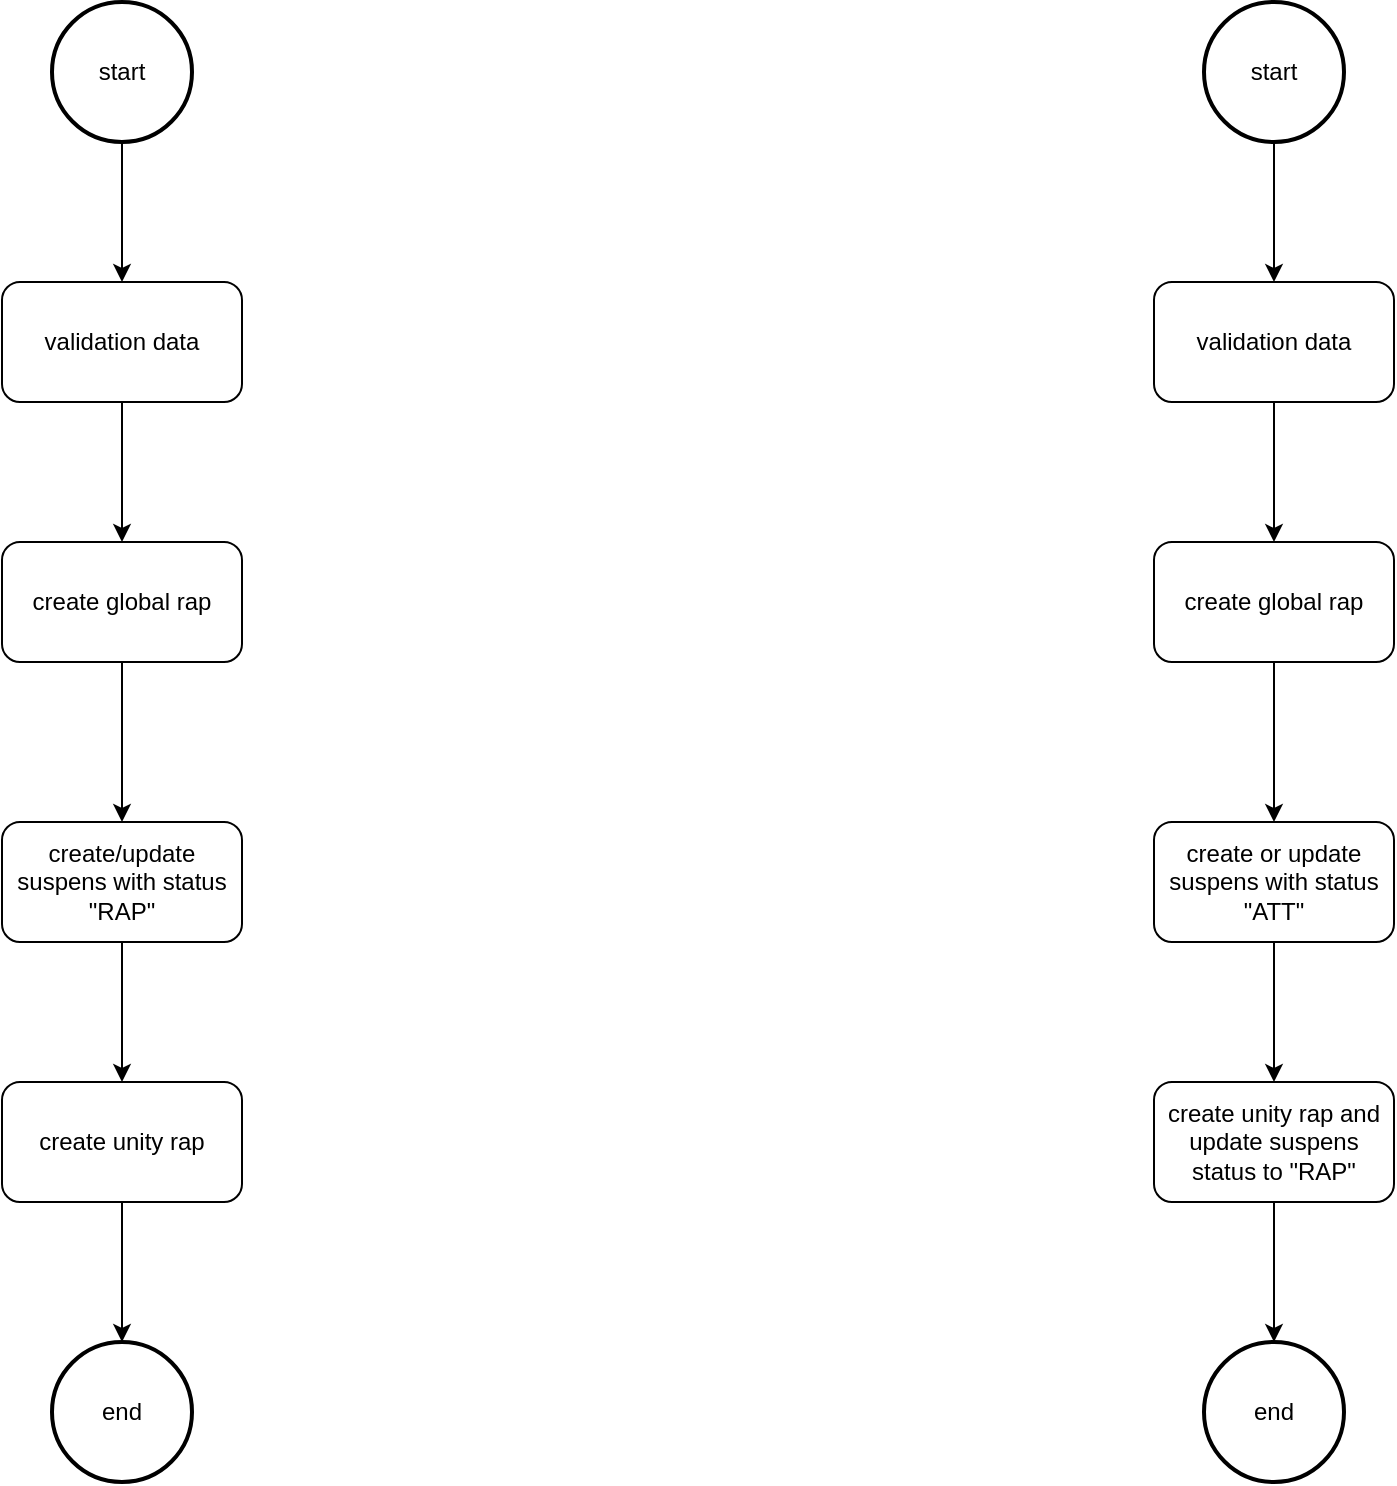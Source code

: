 <mxfile version="14.7.6" type="github">
  <diagram id="CeuNqHNBXfaNcoWhmxNZ" name="Page-1">
    <mxGraphModel dx="2708" dy="896" grid="1" gridSize="10" guides="1" tooltips="1" connect="1" arrows="1" fold="1" page="1" pageScale="1" pageWidth="1169" pageHeight="827" math="0" shadow="0">
      <root>
        <mxCell id="0" />
        <mxCell id="1" parent="0" />
        <mxCell id="YVEur4traXvJz6K6Ptun-1" value="start" style="strokeWidth=2;html=1;shape=mxgraph.flowchart.start_2;whiteSpace=wrap;" vertex="1" parent="1">
          <mxGeometry x="289" y="20" width="70" height="70" as="geometry" />
        </mxCell>
        <mxCell id="YVEur4traXvJz6K6Ptun-2" value="end" style="strokeWidth=2;html=1;shape=mxgraph.flowchart.start_2;whiteSpace=wrap;" vertex="1" parent="1">
          <mxGeometry x="289" y="690" width="70" height="70" as="geometry" />
        </mxCell>
        <mxCell id="YVEur4traXvJz6K6Ptun-3" value="create global rap" style="rounded=1;whiteSpace=wrap;html=1;" vertex="1" parent="1">
          <mxGeometry x="264" y="290" width="120" height="60" as="geometry" />
        </mxCell>
        <mxCell id="YVEur4traXvJz6K6Ptun-4" value="validation data" style="rounded=1;whiteSpace=wrap;html=1;" vertex="1" parent="1">
          <mxGeometry x="264" y="160" width="120" height="60" as="geometry" />
        </mxCell>
        <mxCell id="YVEur4traXvJz6K6Ptun-5" value="create/update suspens with status &quot;RAP&quot;" style="rounded=1;whiteSpace=wrap;html=1;" vertex="1" parent="1">
          <mxGeometry x="264" y="430" width="120" height="60" as="geometry" />
        </mxCell>
        <mxCell id="YVEur4traXvJz6K6Ptun-6" value="create unity rap" style="rounded=1;whiteSpace=wrap;html=1;" vertex="1" parent="1">
          <mxGeometry x="264" y="560" width="120" height="60" as="geometry" />
        </mxCell>
        <mxCell id="YVEur4traXvJz6K6Ptun-7" value="" style="endArrow=classic;html=1;exitX=0.5;exitY=1;exitDx=0;exitDy=0;exitPerimeter=0;" edge="1" parent="1" source="YVEur4traXvJz6K6Ptun-1" target="YVEur4traXvJz6K6Ptun-4">
          <mxGeometry width="50" height="50" relative="1" as="geometry">
            <mxPoint x="689" y="430" as="sourcePoint" />
            <mxPoint x="739" y="380" as="targetPoint" />
          </mxGeometry>
        </mxCell>
        <mxCell id="YVEur4traXvJz6K6Ptun-8" value="" style="endArrow=classic;html=1;exitX=0.5;exitY=1;exitDx=0;exitDy=0;" edge="1" parent="1" source="YVEur4traXvJz6K6Ptun-4" target="YVEur4traXvJz6K6Ptun-3">
          <mxGeometry width="50" height="50" relative="1" as="geometry">
            <mxPoint x="349" y="250" as="sourcePoint" />
            <mxPoint x="389" y="280" as="targetPoint" />
          </mxGeometry>
        </mxCell>
        <mxCell id="YVEur4traXvJz6K6Ptun-9" value="" style="endArrow=classic;html=1;exitX=0.5;exitY=1;exitDx=0;exitDy=0;entryX=0.5;entryY=0;entryDx=0;entryDy=0;" edge="1" parent="1" source="YVEur4traXvJz6K6Ptun-5" target="YVEur4traXvJz6K6Ptun-6">
          <mxGeometry width="50" height="50" relative="1" as="geometry">
            <mxPoint x="429" y="560" as="sourcePoint" />
            <mxPoint x="349" y="550" as="targetPoint" />
          </mxGeometry>
        </mxCell>
        <mxCell id="YVEur4traXvJz6K6Ptun-11" value="" style="endArrow=classic;html=1;entryX=0.5;entryY=0;entryDx=0;entryDy=0;exitX=0.5;exitY=1;exitDx=0;exitDy=0;" edge="1" parent="1" source="YVEur4traXvJz6K6Ptun-3" target="YVEur4traXvJz6K6Ptun-5">
          <mxGeometry width="50" height="50" relative="1" as="geometry">
            <mxPoint x="324" y="380" as="sourcePoint" />
            <mxPoint x="349" y="410" as="targetPoint" />
          </mxGeometry>
        </mxCell>
        <mxCell id="YVEur4traXvJz6K6Ptun-13" value="" style="endArrow=classic;html=1;exitX=0.5;exitY=1;exitDx=0;exitDy=0;entryX=0.5;entryY=0;entryDx=0;entryDy=0;entryPerimeter=0;" edge="1" parent="1" source="YVEur4traXvJz6K6Ptun-6" target="YVEur4traXvJz6K6Ptun-2">
          <mxGeometry width="50" height="50" relative="1" as="geometry">
            <mxPoint x="689" y="430" as="sourcePoint" />
            <mxPoint x="739" y="380" as="targetPoint" />
          </mxGeometry>
        </mxCell>
        <mxCell id="YVEur4traXvJz6K6Ptun-14" value="start" style="strokeWidth=2;html=1;shape=mxgraph.flowchart.start_2;whiteSpace=wrap;" vertex="1" parent="1">
          <mxGeometry x="865" y="20" width="70" height="70" as="geometry" />
        </mxCell>
        <mxCell id="YVEur4traXvJz6K6Ptun-15" value="end" style="strokeWidth=2;html=1;shape=mxgraph.flowchart.start_2;whiteSpace=wrap;" vertex="1" parent="1">
          <mxGeometry x="865" y="690" width="70" height="70" as="geometry" />
        </mxCell>
        <mxCell id="YVEur4traXvJz6K6Ptun-16" value="create global rap" style="rounded=1;whiteSpace=wrap;html=1;" vertex="1" parent="1">
          <mxGeometry x="840" y="290" width="120" height="60" as="geometry" />
        </mxCell>
        <mxCell id="YVEur4traXvJz6K6Ptun-17" value="validation data" style="rounded=1;whiteSpace=wrap;html=1;" vertex="1" parent="1">
          <mxGeometry x="840" y="160" width="120" height="60" as="geometry" />
        </mxCell>
        <mxCell id="YVEur4traXvJz6K6Ptun-18" value="create or update suspens with status &quot;ATT&quot;" style="rounded=1;whiteSpace=wrap;html=1;" vertex="1" parent="1">
          <mxGeometry x="840" y="430" width="120" height="60" as="geometry" />
        </mxCell>
        <mxCell id="YVEur4traXvJz6K6Ptun-19" value="create unity rap and update suspens status to &quot;RAP&quot;" style="rounded=1;whiteSpace=wrap;html=1;" vertex="1" parent="1">
          <mxGeometry x="840" y="560" width="120" height="60" as="geometry" />
        </mxCell>
        <mxCell id="YVEur4traXvJz6K6Ptun-20" value="" style="endArrow=classic;html=1;exitX=0.5;exitY=1;exitDx=0;exitDy=0;exitPerimeter=0;" edge="1" parent="1" source="YVEur4traXvJz6K6Ptun-14" target="YVEur4traXvJz6K6Ptun-17">
          <mxGeometry width="50" height="50" relative="1" as="geometry">
            <mxPoint x="1265" y="430" as="sourcePoint" />
            <mxPoint x="1315" y="380" as="targetPoint" />
          </mxGeometry>
        </mxCell>
        <mxCell id="YVEur4traXvJz6K6Ptun-21" value="" style="endArrow=classic;html=1;exitX=0.5;exitY=1;exitDx=0;exitDy=0;" edge="1" parent="1" source="YVEur4traXvJz6K6Ptun-17" target="YVEur4traXvJz6K6Ptun-16">
          <mxGeometry width="50" height="50" relative="1" as="geometry">
            <mxPoint x="925" y="250" as="sourcePoint" />
            <mxPoint x="965" y="280" as="targetPoint" />
          </mxGeometry>
        </mxCell>
        <mxCell id="YVEur4traXvJz6K6Ptun-22" value="" style="endArrow=classic;html=1;exitX=0.5;exitY=1;exitDx=0;exitDy=0;entryX=0.5;entryY=0;entryDx=0;entryDy=0;" edge="1" parent="1" source="YVEur4traXvJz6K6Ptun-18" target="YVEur4traXvJz6K6Ptun-19">
          <mxGeometry width="50" height="50" relative="1" as="geometry">
            <mxPoint x="1005" y="560" as="sourcePoint" />
            <mxPoint x="925" y="550" as="targetPoint" />
          </mxGeometry>
        </mxCell>
        <mxCell id="YVEur4traXvJz6K6Ptun-23" value="" style="endArrow=classic;html=1;entryX=0.5;entryY=0;entryDx=0;entryDy=0;exitX=0.5;exitY=1;exitDx=0;exitDy=0;" edge="1" parent="1" source="YVEur4traXvJz6K6Ptun-16" target="YVEur4traXvJz6K6Ptun-18">
          <mxGeometry width="50" height="50" relative="1" as="geometry">
            <mxPoint x="900" y="380" as="sourcePoint" />
            <mxPoint x="925" y="410" as="targetPoint" />
          </mxGeometry>
        </mxCell>
        <mxCell id="YVEur4traXvJz6K6Ptun-24" value="" style="endArrow=classic;html=1;exitX=0.5;exitY=1;exitDx=0;exitDy=0;entryX=0.5;entryY=0;entryDx=0;entryDy=0;entryPerimeter=0;" edge="1" parent="1" source="YVEur4traXvJz6K6Ptun-19" target="YVEur4traXvJz6K6Ptun-15">
          <mxGeometry width="50" height="50" relative="1" as="geometry">
            <mxPoint x="1265" y="430" as="sourcePoint" />
            <mxPoint x="1315" y="380" as="targetPoint" />
          </mxGeometry>
        </mxCell>
      </root>
    </mxGraphModel>
  </diagram>
</mxfile>
